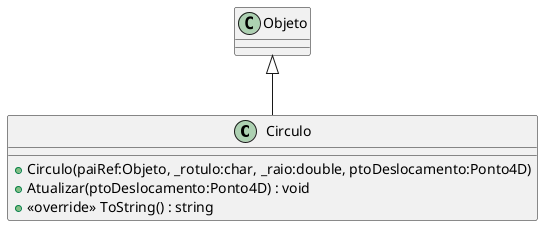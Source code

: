 @startuml
class Circulo {
    + Circulo(paiRef:Objeto, _rotulo:char, _raio:double, ptoDeslocamento:Ponto4D)
    + Atualizar(ptoDeslocamento:Ponto4D) : void
    + <<override>> ToString() : string
}
Objeto <|-- Circulo
@enduml
